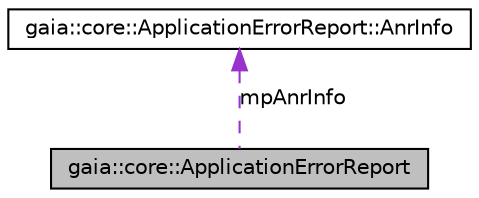 digraph G
{
  edge [fontname="Helvetica",fontsize="10",labelfontname="Helvetica",labelfontsize="10"];
  node [fontname="Helvetica",fontsize="10",shape=record];
  Node1 [label="gaia::core::ApplicationErrorReport",height=0.2,width=0.4,color="black", fillcolor="grey75", style="filled" fontcolor="black"];
  Node2 -> Node1 [dir=back,color="darkorchid3",fontsize="10",style="dashed",label="mpAnrInfo",fontname="Helvetica"];
  Node2 [label="gaia::core::ApplicationErrorReport::AnrInfo",height=0.2,width=0.4,color="black", fillcolor="white", style="filled",URL="$df/d1a/classgaia_1_1core_1_1_application_error_report_1_1_anr_info.html",tooltip="Describes an application not responding error."];
}

